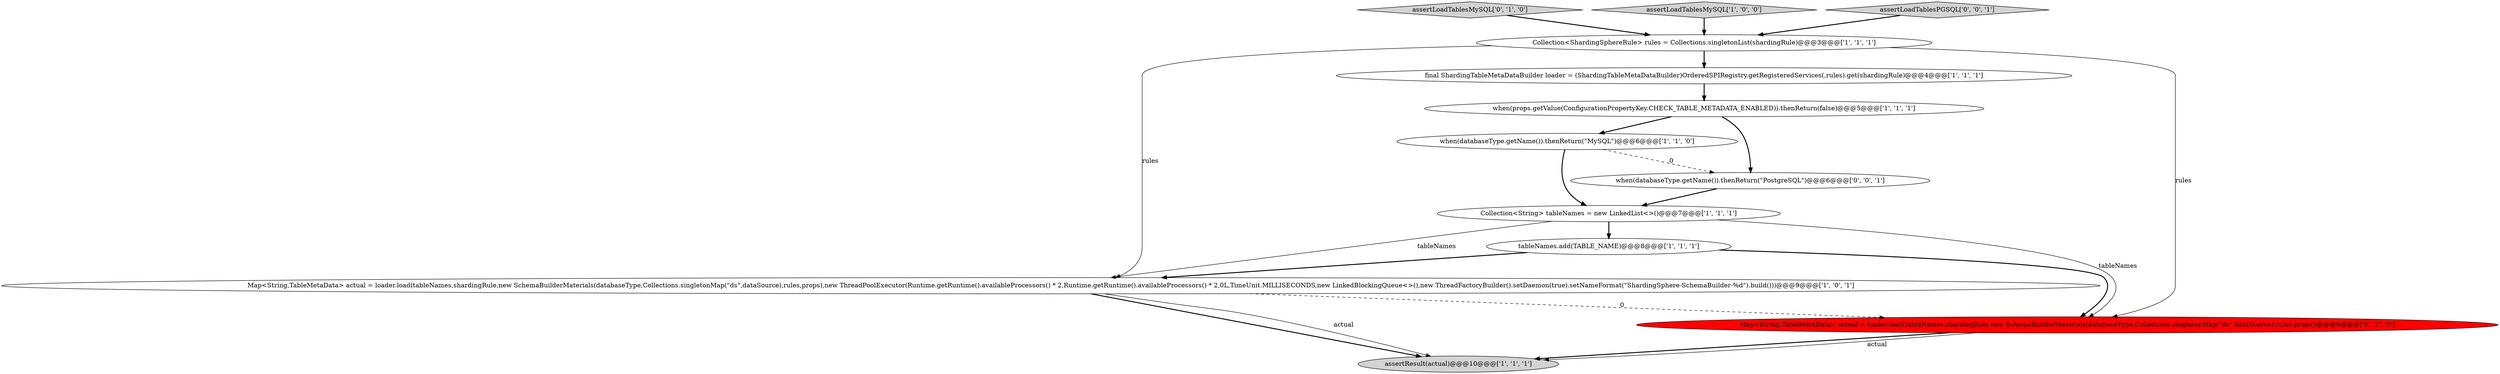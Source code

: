 digraph {
12 [style = filled, label = "when(databaseType.getName()).thenReturn(\"PostgreSQL\")@@@6@@@['0', '0', '1']", fillcolor = white, shape = ellipse image = "AAA0AAABBB3BBB"];
4 [style = filled, label = "final ShardingTableMetaDataBuilder loader = (ShardingTableMetaDataBuilder)OrderedSPIRegistry.getRegisteredServices(,rules).get(shardingRule)@@@4@@@['1', '1', '1']", fillcolor = white, shape = ellipse image = "AAA0AAABBB1BBB"];
2 [style = filled, label = "when(databaseType.getName()).thenReturn(\"MySQL\")@@@6@@@['1', '1', '0']", fillcolor = white, shape = ellipse image = "AAA0AAABBB1BBB"];
10 [style = filled, label = "Map<String,TableMetaData> actual = loader.load(tableNames,shardingRule,new SchemaBuilderMaterials(databaseType,Collections.singletonMap(\"ds\",dataSource),rules,props))@@@9@@@['0', '1', '0']", fillcolor = red, shape = ellipse image = "AAA1AAABBB2BBB"];
1 [style = filled, label = "Map<String,TableMetaData> actual = loader.load(tableNames,shardingRule,new SchemaBuilderMaterials(databaseType,Collections.singletonMap(\"ds\",dataSource),rules,props),new ThreadPoolExecutor(Runtime.getRuntime().availableProcessors() * 2,Runtime.getRuntime().availableProcessors() * 2,0L,TimeUnit.MILLISECONDS,new LinkedBlockingQueue<>(),new ThreadFactoryBuilder().setDaemon(true).setNameFormat(\"ShardingSphere-SchemaBuilder-%d\").build()))@@@9@@@['1', '0', '1']", fillcolor = white, shape = ellipse image = "AAA0AAABBB1BBB"];
9 [style = filled, label = "assertLoadTablesMySQL['0', '1', '0']", fillcolor = lightgray, shape = diamond image = "AAA0AAABBB2BBB"];
0 [style = filled, label = "when(props.getValue(ConfigurationPropertyKey.CHECK_TABLE_METADATA_ENABLED)).thenReturn(false)@@@5@@@['1', '1', '1']", fillcolor = white, shape = ellipse image = "AAA0AAABBB1BBB"];
7 [style = filled, label = "assertResult(actual)@@@10@@@['1', '1', '1']", fillcolor = lightgray, shape = ellipse image = "AAA0AAABBB1BBB"];
5 [style = filled, label = "Collection<ShardingSphereRule> rules = Collections.singletonList(shardingRule)@@@3@@@['1', '1', '1']", fillcolor = white, shape = ellipse image = "AAA0AAABBB1BBB"];
6 [style = filled, label = "Collection<String> tableNames = new LinkedList<>()@@@7@@@['1', '1', '1']", fillcolor = white, shape = ellipse image = "AAA0AAABBB1BBB"];
8 [style = filled, label = "assertLoadTablesMySQL['1', '0', '0']", fillcolor = lightgray, shape = diamond image = "AAA0AAABBB1BBB"];
11 [style = filled, label = "assertLoadTablesPGSQL['0', '0', '1']", fillcolor = lightgray, shape = diamond image = "AAA0AAABBB3BBB"];
3 [style = filled, label = "tableNames.add(TABLE_NAME)@@@8@@@['1', '1', '1']", fillcolor = white, shape = ellipse image = "AAA0AAABBB1BBB"];
5->1 [style = solid, label="rules"];
6->3 [style = bold, label=""];
3->1 [style = bold, label=""];
2->6 [style = bold, label=""];
0->12 [style = bold, label=""];
0->2 [style = bold, label=""];
1->10 [style = dashed, label="0"];
12->6 [style = bold, label=""];
5->10 [style = solid, label="rules"];
1->7 [style = bold, label=""];
10->7 [style = bold, label=""];
6->10 [style = solid, label="tableNames"];
4->0 [style = bold, label=""];
1->7 [style = solid, label="actual"];
3->10 [style = bold, label=""];
2->12 [style = dashed, label="0"];
11->5 [style = bold, label=""];
10->7 [style = solid, label="actual"];
8->5 [style = bold, label=""];
5->4 [style = bold, label=""];
9->5 [style = bold, label=""];
6->1 [style = solid, label="tableNames"];
}
